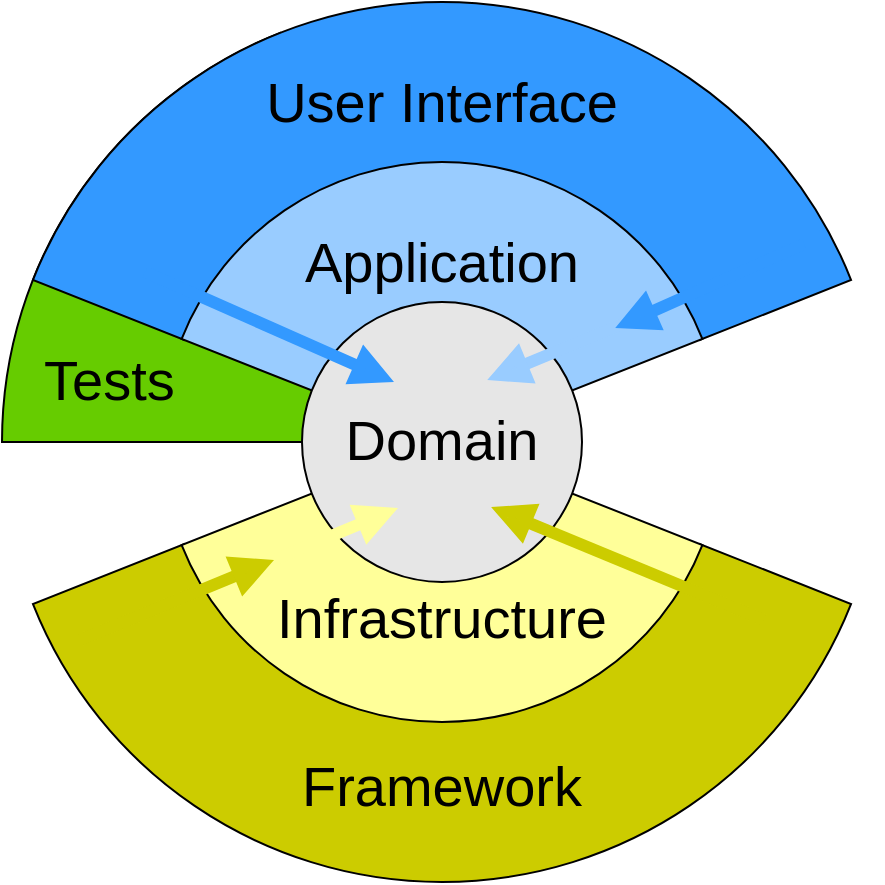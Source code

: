 <mxfile version="14.9.3" type="device"><diagram id="9W99g4qkkYf1tVuZ2JN1" name="Page-1"><mxGraphModel dx="1038" dy="642" grid="1" gridSize="10" guides="1" tooltips="1" connect="1" arrows="1" fold="1" page="1" pageScale="1" pageWidth="827" pageHeight="1169" math="0" shadow="0"><root><mxCell id="0"/><mxCell id="1" parent="0"/><mxCell id="Hy6rZUHJZixFGWfj3GJa-1" value="" style="verticalLabelPosition=bottom;verticalAlign=top;html=1;shape=mxgraph.basic.partConcEllipse;startAngle=0.75;endAngle=0.94;arcWidth=0.73;rotation=0;align=center;fillColor=#66CC00;" vertex="1" parent="1"><mxGeometry x="160" y="120" width="440" height="440" as="geometry"/></mxCell><mxCell id="SLBcl7411c8vsgrCXGWN-16" value="" style="verticalLabelPosition=bottom;verticalAlign=top;html=1;shape=mxgraph.basic.partConcEllipse;startAngle=0.56;endAngle=0.94;arcWidth=0.37;rotation=90;align=center;fillColor=#3399FF;" parent="1" vertex="1"><mxGeometry x="160" y="120" width="440" height="440" as="geometry"/></mxCell><mxCell id="SLBcl7411c8vsgrCXGWN-17" value="" style="verticalLabelPosition=bottom;verticalAlign=top;html=1;shape=mxgraph.basic.partConcEllipse;startAngle=0.56;endAngle=0.94;arcWidth=0.37;rotation=-90;fillColor=#CCCC00;" parent="1" vertex="1"><mxGeometry x="160" y="120" width="440" height="440" as="geometry"/></mxCell><mxCell id="SLBcl7411c8vsgrCXGWN-18" value="" style="verticalLabelPosition=bottom;verticalAlign=top;html=1;shape=mxgraph.basic.partConcEllipse;startAngle=0.56;endAngle=0.94;arcWidth=0.59;rotation=-90;fillColor=#FFFF99;" parent="1" vertex="1"><mxGeometry x="240" y="200" width="280" height="280" as="geometry"/></mxCell><mxCell id="SLBcl7411c8vsgrCXGWN-19" value="" style="verticalLabelPosition=bottom;verticalAlign=top;html=1;shape=mxgraph.basic.partConcEllipse;startAngle=0.56;endAngle=0.94;arcWidth=0.51;rotation=90;fillColor=#99CCFF;" parent="1" vertex="1"><mxGeometry x="240" y="200" width="280" height="280" as="geometry"/></mxCell><mxCell id="SLBcl7411c8vsgrCXGWN-20" value="" style="ellipse;whiteSpace=wrap;html=1;aspect=fixed;fillColor=#E6E6E6;" parent="1" vertex="1"><mxGeometry x="310" y="270" width="140" height="140" as="geometry"/></mxCell><mxCell id="SLBcl7411c8vsgrCXGWN-39" value="" style="endArrow=block;html=1;fontFamily=Helvetica;fontSize=25;fontColor=#FFFFFF;strokeWidth=6;endFill=1;strokeColor=#FFFF99;rounded=1;jumpStyle=none;" parent="1" edge="1"><mxGeometry width="50" height="50" relative="1" as="geometry"><mxPoint x="267" y="411" as="sourcePoint"/><mxPoint x="358" y="373" as="targetPoint"/></mxGeometry></mxCell><mxCell id="SLBcl7411c8vsgrCXGWN-28" value="User Interface" style="text;html=1;align=center;verticalAlign=middle;whiteSpace=wrap;rounded=0;horizontal=1;fontSize=28;" parent="1" vertex="1"><mxGeometry x="260" y="160" width="240" height="20" as="geometry"/></mxCell><mxCell id="SLBcl7411c8vsgrCXGWN-29" value="Application" style="text;html=1;strokeColor=none;fillColor=none;align=center;verticalAlign=middle;whiteSpace=wrap;rounded=0;horizontal=1;fontSize=28;" parent="1" vertex="1"><mxGeometry x="295" y="240" width="170" height="20" as="geometry"/></mxCell><mxCell id="SLBcl7411c8vsgrCXGWN-30" value="Domain" style="text;html=1;strokeColor=none;fillColor=none;align=center;verticalAlign=middle;whiteSpace=wrap;rounded=0;horizontal=1;fontSize=28;" parent="1" vertex="1"><mxGeometry x="295" y="329" width="170" height="20" as="geometry"/></mxCell><mxCell id="SLBcl7411c8vsgrCXGWN-31" value="Infrastructure" style="text;html=1;strokeColor=none;fillColor=none;align=center;verticalAlign=middle;whiteSpace=wrap;rounded=0;horizontal=1;fontSize=28;" parent="1" vertex="1"><mxGeometry x="295" y="418" width="170" height="20" as="geometry"/></mxCell><mxCell id="SLBcl7411c8vsgrCXGWN-32" value="Framework" style="text;html=1;strokeColor=none;fillColor=none;align=center;verticalAlign=middle;whiteSpace=wrap;rounded=0;horizontal=1;fontSize=28;" parent="1" vertex="1"><mxGeometry x="295" y="502" width="170" height="20" as="geometry"/></mxCell><mxCell id="SLBcl7411c8vsgrCXGWN-37" value="" style="endArrow=block;html=1;fontFamily=Helvetica;fontSize=25;fontColor=#FFFFFF;strokeWidth=6;strokeColor=#CCCC00;endFill=1;rounded=1;jumpStyle=none;" parent="1" edge="1"><mxGeometry width="50" height="50" relative="1" as="geometry"><mxPoint x="199" y="439" as="sourcePoint"/><mxPoint x="296" y="399" as="targetPoint"/></mxGeometry></mxCell><mxCell id="SLBcl7411c8vsgrCXGWN-38" value="" style="endArrow=block;html=1;fontFamily=Helvetica;fontSize=25;fontColor=#FFFFFF;entryX=1.004;entryY=0.654;entryDx=0;entryDy=0;entryPerimeter=0;strokeWidth=6;strokeColor=#CCCC00;endFill=1;" parent="1" edge="1"><mxGeometry width="50" height="50" relative="1" as="geometry"><mxPoint x="541.04" y="429" as="sourcePoint"/><mxPoint x="404.56" y="372.56" as="targetPoint"/></mxGeometry></mxCell><mxCell id="SLBcl7411c8vsgrCXGWN-40" value="" style="endArrow=block;html=1;fontFamily=Helvetica;fontSize=25;fontColor=#FFFFFF;strokeWidth=6;endFill=1;rounded=1;jumpStyle=none;strokeColor=#99CCFF;" parent="1" edge="1"><mxGeometry x="245.6" y="235" width="50" height="50" as="geometry"><mxPoint x="480" y="277" as="sourcePoint"/><mxPoint x="402.6" y="309" as="targetPoint"/></mxGeometry></mxCell><mxCell id="SLBcl7411c8vsgrCXGWN-41" value="" style="endArrow=block;html=1;fontFamily=Helvetica;fontSize=25;fontColor=#FFFFFF;strokeWidth=6;endFill=1;rounded=1;jumpStyle=none;strokeColor=#3399FF;" parent="1" edge="1"><mxGeometry x="254.6" y="233" width="50" height="50" as="geometry"><mxPoint x="561" y="241" as="sourcePoint"/><mxPoint x="466.6" y="283" as="targetPoint"/></mxGeometry></mxCell><mxCell id="SLBcl7411c8vsgrCXGWN-42" value="" style="endArrow=block;html=1;fontFamily=Helvetica;fontSize=25;fontColor=#FFFFFF;strokeWidth=6;endFill=1;strokeColor=#3399FF;" parent="1" edge="1"><mxGeometry x="231.6" y="238" width="50" height="50" as="geometry"><mxPoint x="231.6" y="255" as="sourcePoint"/><mxPoint x="356" y="310" as="targetPoint"/></mxGeometry></mxCell><mxCell id="Hy6rZUHJZixFGWfj3GJa-2" value="&lt;div&gt;&lt;span&gt;Tests&lt;/span&gt;&lt;/div&gt;" style="text;html=1;align=left;verticalAlign=middle;whiteSpace=wrap;rounded=0;horizontal=1;fontSize=28;" vertex="1" parent="1"><mxGeometry x="179" y="299" width="90" height="20" as="geometry"/></mxCell></root></mxGraphModel></diagram></mxfile>